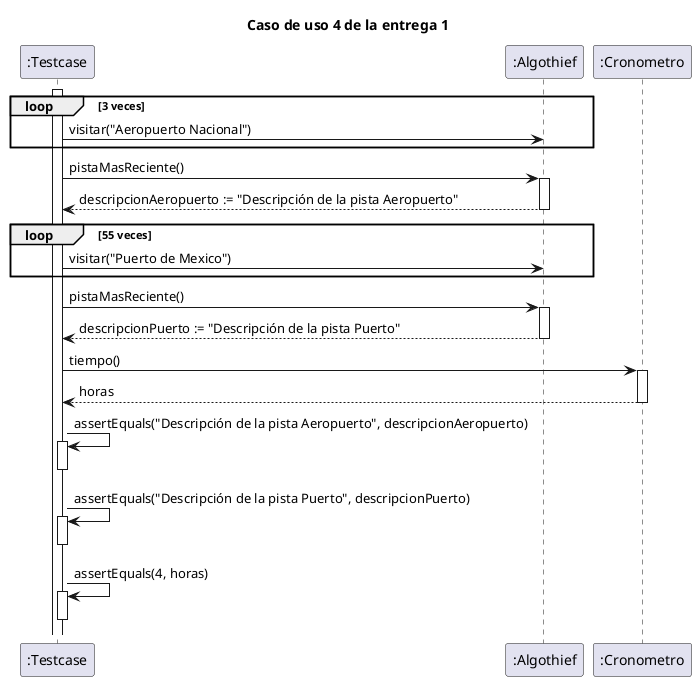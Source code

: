 @startuml

title "Caso de uso 4 de la entrega 1"

participant ":Testcase" as testcase
participant ":Algothief" as algothief
participant ":Cronometro" as cronometro


activate testcase
'Se podría ampliar este loop para mostrar qué pasa al visitar varias veces
loop 3 veces
    testcase -> algothief: visitar("Aeropuerto Nacional")
end loop
testcase -> algothief++: pistaMasReciente()
    return descripcionAeropuerto := "Descripción de la pista Aeropuerto"

loop 55 veces
    testcase -> algothief: visitar("Puerto de Mexico")
end loop
testcase -> algothief++: pistaMasReciente()
    return descripcionPuerto := "Descripción de la pista Puerto"


testcase -> cronometro++: tiempo()
    return horas

testcase -> testcase++: assertEquals("Descripción de la pista Aeropuerto", descripcionAeropuerto)
deactivate testcase

testcase -> testcase++: assertEquals("Descripción de la pista Puerto", descripcionPuerto)
deactivate testcase

testcase -> testcase++: assertEquals(4, horas)
deactivate testcase

@enduml
